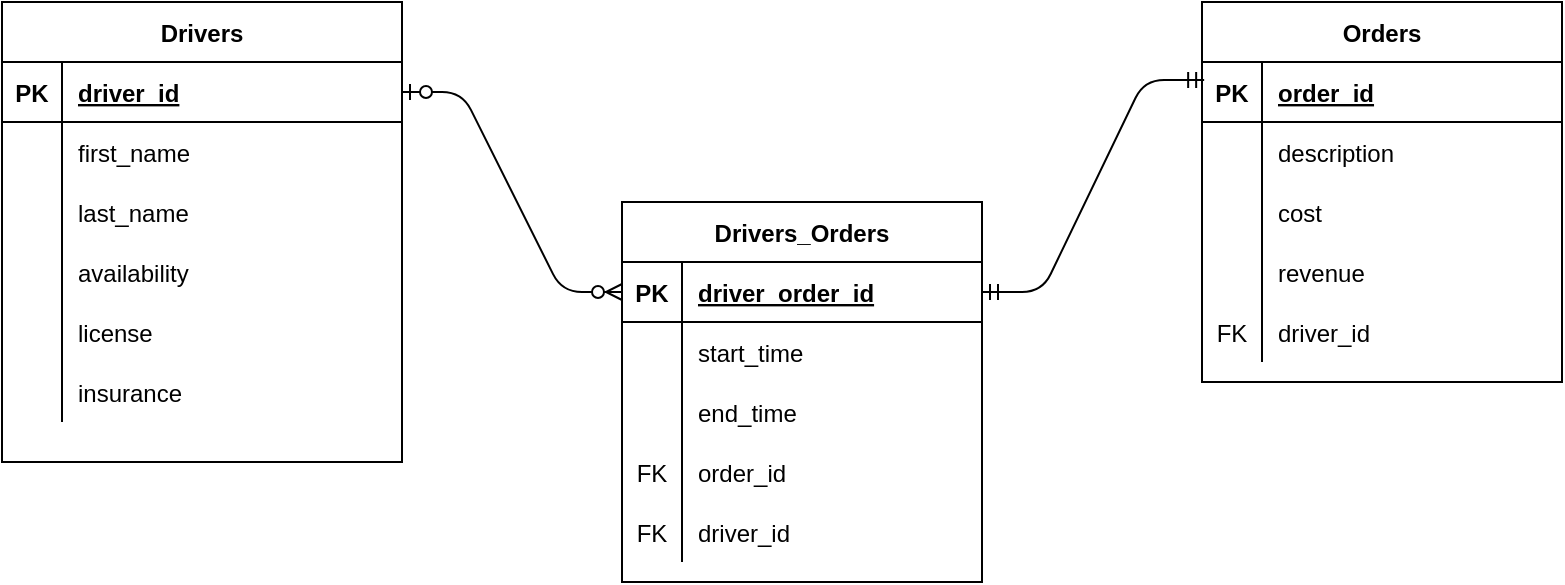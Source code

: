 <mxfile version="14.7.4" type="device"><diagram id="u9GWfNo14m1Sjud92afv" name="Page-1"><mxGraphModel dx="946" dy="532" grid="1" gridSize="10" guides="1" tooltips="1" connect="1" arrows="1" fold="1" page="1" pageScale="1" pageWidth="850" pageHeight="1100" math="0" shadow="0"><root><mxCell id="0"/><mxCell id="1" parent="0"/><mxCell id="5AgpU_B7CgP_R0MY7Zqt-16" value="Drivers" style="shape=table;startSize=30;container=1;collapsible=1;childLayout=tableLayout;fixedRows=1;rowLines=0;fontStyle=1;align=center;resizeLast=1;" vertex="1" parent="1"><mxGeometry x="40" y="80" width="200" height="230" as="geometry"/></mxCell><mxCell id="5AgpU_B7CgP_R0MY7Zqt-17" value="" style="shape=partialRectangle;collapsible=0;dropTarget=0;pointerEvents=0;fillColor=none;top=0;left=0;bottom=1;right=0;points=[[0,0.5],[1,0.5]];portConstraint=eastwest;" vertex="1" parent="5AgpU_B7CgP_R0MY7Zqt-16"><mxGeometry y="30" width="200" height="30" as="geometry"/></mxCell><mxCell id="5AgpU_B7CgP_R0MY7Zqt-18" value="PK" style="shape=partialRectangle;connectable=0;fillColor=none;top=0;left=0;bottom=0;right=0;fontStyle=1;overflow=hidden;" vertex="1" parent="5AgpU_B7CgP_R0MY7Zqt-17"><mxGeometry width="30" height="30" as="geometry"/></mxCell><mxCell id="5AgpU_B7CgP_R0MY7Zqt-19" value="driver_id" style="shape=partialRectangle;connectable=0;fillColor=none;top=0;left=0;bottom=0;right=0;align=left;spacingLeft=6;fontStyle=5;overflow=hidden;" vertex="1" parent="5AgpU_B7CgP_R0MY7Zqt-17"><mxGeometry x="30" width="170" height="30" as="geometry"/></mxCell><mxCell id="5AgpU_B7CgP_R0MY7Zqt-20" value="" style="shape=partialRectangle;collapsible=0;dropTarget=0;pointerEvents=0;fillColor=none;top=0;left=0;bottom=0;right=0;points=[[0,0.5],[1,0.5]];portConstraint=eastwest;" vertex="1" parent="5AgpU_B7CgP_R0MY7Zqt-16"><mxGeometry y="60" width="200" height="30" as="geometry"/></mxCell><mxCell id="5AgpU_B7CgP_R0MY7Zqt-21" value="" style="shape=partialRectangle;connectable=0;fillColor=none;top=0;left=0;bottom=0;right=0;editable=1;overflow=hidden;" vertex="1" parent="5AgpU_B7CgP_R0MY7Zqt-20"><mxGeometry width="30" height="30" as="geometry"/></mxCell><mxCell id="5AgpU_B7CgP_R0MY7Zqt-22" value="first_name" style="shape=partialRectangle;connectable=0;fillColor=none;top=0;left=0;bottom=0;right=0;align=left;spacingLeft=6;overflow=hidden;" vertex="1" parent="5AgpU_B7CgP_R0MY7Zqt-20"><mxGeometry x="30" width="170" height="30" as="geometry"/></mxCell><mxCell id="5AgpU_B7CgP_R0MY7Zqt-23" value="" style="shape=partialRectangle;collapsible=0;dropTarget=0;pointerEvents=0;fillColor=none;top=0;left=0;bottom=0;right=0;points=[[0,0.5],[1,0.5]];portConstraint=eastwest;" vertex="1" parent="5AgpU_B7CgP_R0MY7Zqt-16"><mxGeometry y="90" width="200" height="30" as="geometry"/></mxCell><mxCell id="5AgpU_B7CgP_R0MY7Zqt-24" value="" style="shape=partialRectangle;connectable=0;fillColor=none;top=0;left=0;bottom=0;right=0;editable=1;overflow=hidden;" vertex="1" parent="5AgpU_B7CgP_R0MY7Zqt-23"><mxGeometry width="30" height="30" as="geometry"/></mxCell><mxCell id="5AgpU_B7CgP_R0MY7Zqt-25" value="last_name" style="shape=partialRectangle;connectable=0;fillColor=none;top=0;left=0;bottom=0;right=0;align=left;spacingLeft=6;overflow=hidden;" vertex="1" parent="5AgpU_B7CgP_R0MY7Zqt-23"><mxGeometry x="30" width="170" height="30" as="geometry"/></mxCell><mxCell id="5AgpU_B7CgP_R0MY7Zqt-26" value="" style="shape=partialRectangle;collapsible=0;dropTarget=0;pointerEvents=0;fillColor=none;top=0;left=0;bottom=0;right=0;points=[[0,0.5],[1,0.5]];portConstraint=eastwest;" vertex="1" parent="5AgpU_B7CgP_R0MY7Zqt-16"><mxGeometry y="120" width="200" height="30" as="geometry"/></mxCell><mxCell id="5AgpU_B7CgP_R0MY7Zqt-27" value="" style="shape=partialRectangle;connectable=0;fillColor=none;top=0;left=0;bottom=0;right=0;editable=1;overflow=hidden;" vertex="1" parent="5AgpU_B7CgP_R0MY7Zqt-26"><mxGeometry width="30" height="30" as="geometry"/></mxCell><mxCell id="5AgpU_B7CgP_R0MY7Zqt-28" value="availability" style="shape=partialRectangle;connectable=0;fillColor=none;top=0;left=0;bottom=0;right=0;align=left;spacingLeft=6;overflow=hidden;" vertex="1" parent="5AgpU_B7CgP_R0MY7Zqt-26"><mxGeometry x="30" width="170" height="30" as="geometry"/></mxCell><mxCell id="5AgpU_B7CgP_R0MY7Zqt-81" value="" style="shape=partialRectangle;collapsible=0;dropTarget=0;pointerEvents=0;fillColor=none;top=0;left=0;bottom=0;right=0;points=[[0,0.5],[1,0.5]];portConstraint=eastwest;" vertex="1" parent="5AgpU_B7CgP_R0MY7Zqt-16"><mxGeometry y="150" width="200" height="30" as="geometry"/></mxCell><mxCell id="5AgpU_B7CgP_R0MY7Zqt-82" value="" style="shape=partialRectangle;connectable=0;fillColor=none;top=0;left=0;bottom=0;right=0;editable=1;overflow=hidden;" vertex="1" parent="5AgpU_B7CgP_R0MY7Zqt-81"><mxGeometry width="30" height="30" as="geometry"/></mxCell><mxCell id="5AgpU_B7CgP_R0MY7Zqt-83" value="license" style="shape=partialRectangle;connectable=0;fillColor=none;top=0;left=0;bottom=0;right=0;align=left;spacingLeft=6;overflow=hidden;" vertex="1" parent="5AgpU_B7CgP_R0MY7Zqt-81"><mxGeometry x="30" width="170" height="30" as="geometry"/></mxCell><mxCell id="5AgpU_B7CgP_R0MY7Zqt-100" value="" style="shape=partialRectangle;collapsible=0;dropTarget=0;pointerEvents=0;fillColor=none;top=0;left=0;bottom=0;right=0;points=[[0,0.5],[1,0.5]];portConstraint=eastwest;" vertex="1" parent="5AgpU_B7CgP_R0MY7Zqt-16"><mxGeometry y="180" width="200" height="30" as="geometry"/></mxCell><mxCell id="5AgpU_B7CgP_R0MY7Zqt-101" value="" style="shape=partialRectangle;connectable=0;fillColor=none;top=0;left=0;bottom=0;right=0;editable=1;overflow=hidden;" vertex="1" parent="5AgpU_B7CgP_R0MY7Zqt-100"><mxGeometry width="30" height="30" as="geometry"/></mxCell><mxCell id="5AgpU_B7CgP_R0MY7Zqt-102" value="insurance" style="shape=partialRectangle;connectable=0;fillColor=none;top=0;left=0;bottom=0;right=0;align=left;spacingLeft=6;overflow=hidden;" vertex="1" parent="5AgpU_B7CgP_R0MY7Zqt-100"><mxGeometry x="30" width="170" height="30" as="geometry"/></mxCell><mxCell id="5AgpU_B7CgP_R0MY7Zqt-29" value="Orders" style="shape=table;startSize=30;container=1;collapsible=1;childLayout=tableLayout;fixedRows=1;rowLines=0;fontStyle=1;align=center;resizeLast=1;" vertex="1" parent="1"><mxGeometry x="640" y="80" width="180" height="190" as="geometry"/></mxCell><mxCell id="5AgpU_B7CgP_R0MY7Zqt-30" value="" style="shape=partialRectangle;collapsible=0;dropTarget=0;pointerEvents=0;fillColor=none;top=0;left=0;bottom=1;right=0;points=[[0,0.5],[1,0.5]];portConstraint=eastwest;" vertex="1" parent="5AgpU_B7CgP_R0MY7Zqt-29"><mxGeometry y="30" width="180" height="30" as="geometry"/></mxCell><mxCell id="5AgpU_B7CgP_R0MY7Zqt-31" value="PK" style="shape=partialRectangle;connectable=0;fillColor=none;top=0;left=0;bottom=0;right=0;fontStyle=1;overflow=hidden;" vertex="1" parent="5AgpU_B7CgP_R0MY7Zqt-30"><mxGeometry width="30" height="30" as="geometry"/></mxCell><mxCell id="5AgpU_B7CgP_R0MY7Zqt-32" value="order_id" style="shape=partialRectangle;connectable=0;fillColor=none;top=0;left=0;bottom=0;right=0;align=left;spacingLeft=6;fontStyle=5;overflow=hidden;" vertex="1" parent="5AgpU_B7CgP_R0MY7Zqt-30"><mxGeometry x="30" width="150" height="30" as="geometry"/></mxCell><mxCell id="5AgpU_B7CgP_R0MY7Zqt-33" value="" style="shape=partialRectangle;collapsible=0;dropTarget=0;pointerEvents=0;fillColor=none;top=0;left=0;bottom=0;right=0;points=[[0,0.5],[1,0.5]];portConstraint=eastwest;" vertex="1" parent="5AgpU_B7CgP_R0MY7Zqt-29"><mxGeometry y="60" width="180" height="30" as="geometry"/></mxCell><mxCell id="5AgpU_B7CgP_R0MY7Zqt-34" value="" style="shape=partialRectangle;connectable=0;fillColor=none;top=0;left=0;bottom=0;right=0;editable=1;overflow=hidden;" vertex="1" parent="5AgpU_B7CgP_R0MY7Zqt-33"><mxGeometry width="30" height="30" as="geometry"/></mxCell><mxCell id="5AgpU_B7CgP_R0MY7Zqt-35" value="description" style="shape=partialRectangle;connectable=0;fillColor=none;top=0;left=0;bottom=0;right=0;align=left;spacingLeft=6;overflow=hidden;" vertex="1" parent="5AgpU_B7CgP_R0MY7Zqt-33"><mxGeometry x="30" width="150" height="30" as="geometry"/></mxCell><mxCell id="5AgpU_B7CgP_R0MY7Zqt-36" value="" style="shape=partialRectangle;collapsible=0;dropTarget=0;pointerEvents=0;fillColor=none;top=0;left=0;bottom=0;right=0;points=[[0,0.5],[1,0.5]];portConstraint=eastwest;" vertex="1" parent="5AgpU_B7CgP_R0MY7Zqt-29"><mxGeometry y="90" width="180" height="30" as="geometry"/></mxCell><mxCell id="5AgpU_B7CgP_R0MY7Zqt-37" value="" style="shape=partialRectangle;connectable=0;fillColor=none;top=0;left=0;bottom=0;right=0;editable=1;overflow=hidden;" vertex="1" parent="5AgpU_B7CgP_R0MY7Zqt-36"><mxGeometry width="30" height="30" as="geometry"/></mxCell><mxCell id="5AgpU_B7CgP_R0MY7Zqt-38" value="cost" style="shape=partialRectangle;connectable=0;fillColor=none;top=0;left=0;bottom=0;right=0;align=left;spacingLeft=6;overflow=hidden;" vertex="1" parent="5AgpU_B7CgP_R0MY7Zqt-36"><mxGeometry x="30" width="150" height="30" as="geometry"/></mxCell><mxCell id="5AgpU_B7CgP_R0MY7Zqt-39" value="" style="shape=partialRectangle;collapsible=0;dropTarget=0;pointerEvents=0;fillColor=none;top=0;left=0;bottom=0;right=0;points=[[0,0.5],[1,0.5]];portConstraint=eastwest;" vertex="1" parent="5AgpU_B7CgP_R0MY7Zqt-29"><mxGeometry y="120" width="180" height="30" as="geometry"/></mxCell><mxCell id="5AgpU_B7CgP_R0MY7Zqt-40" value="" style="shape=partialRectangle;connectable=0;fillColor=none;top=0;left=0;bottom=0;right=0;editable=1;overflow=hidden;" vertex="1" parent="5AgpU_B7CgP_R0MY7Zqt-39"><mxGeometry width="30" height="30" as="geometry"/></mxCell><mxCell id="5AgpU_B7CgP_R0MY7Zqt-41" value="revenue" style="shape=partialRectangle;connectable=0;fillColor=none;top=0;left=0;bottom=0;right=0;align=left;spacingLeft=6;overflow=hidden;" vertex="1" parent="5AgpU_B7CgP_R0MY7Zqt-39"><mxGeometry x="30" width="150" height="30" as="geometry"/></mxCell><mxCell id="5AgpU_B7CgP_R0MY7Zqt-42" value="" style="shape=partialRectangle;collapsible=0;dropTarget=0;pointerEvents=0;fillColor=none;top=0;left=0;bottom=0;right=0;points=[[0,0.5],[1,0.5]];portConstraint=eastwest;" vertex="1" parent="5AgpU_B7CgP_R0MY7Zqt-29"><mxGeometry y="150" width="180" height="30" as="geometry"/></mxCell><mxCell id="5AgpU_B7CgP_R0MY7Zqt-43" value="FK" style="shape=partialRectangle;connectable=0;fillColor=none;top=0;left=0;bottom=0;right=0;editable=1;overflow=hidden;" vertex="1" parent="5AgpU_B7CgP_R0MY7Zqt-42"><mxGeometry width="30" height="30" as="geometry"/></mxCell><mxCell id="5AgpU_B7CgP_R0MY7Zqt-44" value="driver_id" style="shape=partialRectangle;connectable=0;fillColor=none;top=0;left=0;bottom=0;right=0;align=left;spacingLeft=6;overflow=hidden;" vertex="1" parent="5AgpU_B7CgP_R0MY7Zqt-42"><mxGeometry x="30" width="150" height="30" as="geometry"/></mxCell><mxCell id="5AgpU_B7CgP_R0MY7Zqt-65" value="Drivers_Orders" style="shape=table;startSize=30;container=1;collapsible=1;childLayout=tableLayout;fixedRows=1;rowLines=0;fontStyle=1;align=center;resizeLast=1;" vertex="1" parent="1"><mxGeometry x="350" y="180" width="180" height="190" as="geometry"/></mxCell><mxCell id="5AgpU_B7CgP_R0MY7Zqt-66" value="" style="shape=partialRectangle;collapsible=0;dropTarget=0;pointerEvents=0;fillColor=none;top=0;left=0;bottom=1;right=0;points=[[0,0.5],[1,0.5]];portConstraint=eastwest;" vertex="1" parent="5AgpU_B7CgP_R0MY7Zqt-65"><mxGeometry y="30" width="180" height="30" as="geometry"/></mxCell><mxCell id="5AgpU_B7CgP_R0MY7Zqt-67" value="PK" style="shape=partialRectangle;connectable=0;fillColor=none;top=0;left=0;bottom=0;right=0;fontStyle=1;overflow=hidden;" vertex="1" parent="5AgpU_B7CgP_R0MY7Zqt-66"><mxGeometry width="30" height="30" as="geometry"/></mxCell><mxCell id="5AgpU_B7CgP_R0MY7Zqt-68" value="driver_order_id" style="shape=partialRectangle;connectable=0;fillColor=none;top=0;left=0;bottom=0;right=0;align=left;spacingLeft=6;fontStyle=5;overflow=hidden;" vertex="1" parent="5AgpU_B7CgP_R0MY7Zqt-66"><mxGeometry x="30" width="150" height="30" as="geometry"/></mxCell><mxCell id="5AgpU_B7CgP_R0MY7Zqt-69" value="" style="shape=partialRectangle;collapsible=0;dropTarget=0;pointerEvents=0;fillColor=none;top=0;left=0;bottom=0;right=0;points=[[0,0.5],[1,0.5]];portConstraint=eastwest;" vertex="1" parent="5AgpU_B7CgP_R0MY7Zqt-65"><mxGeometry y="60" width="180" height="30" as="geometry"/></mxCell><mxCell id="5AgpU_B7CgP_R0MY7Zqt-70" value="" style="shape=partialRectangle;connectable=0;fillColor=none;top=0;left=0;bottom=0;right=0;editable=1;overflow=hidden;" vertex="1" parent="5AgpU_B7CgP_R0MY7Zqt-69"><mxGeometry width="30" height="30" as="geometry"/></mxCell><mxCell id="5AgpU_B7CgP_R0MY7Zqt-71" value="start_time" style="shape=partialRectangle;connectable=0;fillColor=none;top=0;left=0;bottom=0;right=0;align=left;spacingLeft=6;overflow=hidden;" vertex="1" parent="5AgpU_B7CgP_R0MY7Zqt-69"><mxGeometry x="30" width="150" height="30" as="geometry"/></mxCell><mxCell id="5AgpU_B7CgP_R0MY7Zqt-72" value="" style="shape=partialRectangle;collapsible=0;dropTarget=0;pointerEvents=0;fillColor=none;top=0;left=0;bottom=0;right=0;points=[[0,0.5],[1,0.5]];portConstraint=eastwest;" vertex="1" parent="5AgpU_B7CgP_R0MY7Zqt-65"><mxGeometry y="90" width="180" height="30" as="geometry"/></mxCell><mxCell id="5AgpU_B7CgP_R0MY7Zqt-73" value="" style="shape=partialRectangle;connectable=0;fillColor=none;top=0;left=0;bottom=0;right=0;editable=1;overflow=hidden;" vertex="1" parent="5AgpU_B7CgP_R0MY7Zqt-72"><mxGeometry width="30" height="30" as="geometry"/></mxCell><mxCell id="5AgpU_B7CgP_R0MY7Zqt-74" value="end_time" style="shape=partialRectangle;connectable=0;fillColor=none;top=0;left=0;bottom=0;right=0;align=left;spacingLeft=6;overflow=hidden;" vertex="1" parent="5AgpU_B7CgP_R0MY7Zqt-72"><mxGeometry x="30" width="150" height="30" as="geometry"/></mxCell><mxCell id="5AgpU_B7CgP_R0MY7Zqt-75" value="" style="shape=partialRectangle;collapsible=0;dropTarget=0;pointerEvents=0;fillColor=none;top=0;left=0;bottom=0;right=0;points=[[0,0.5],[1,0.5]];portConstraint=eastwest;" vertex="1" parent="5AgpU_B7CgP_R0MY7Zqt-65"><mxGeometry y="120" width="180" height="30" as="geometry"/></mxCell><mxCell id="5AgpU_B7CgP_R0MY7Zqt-76" value="FK" style="shape=partialRectangle;connectable=0;fillColor=none;top=0;left=0;bottom=0;right=0;editable=1;overflow=hidden;" vertex="1" parent="5AgpU_B7CgP_R0MY7Zqt-75"><mxGeometry width="30" height="30" as="geometry"/></mxCell><mxCell id="5AgpU_B7CgP_R0MY7Zqt-77" value="order_id" style="shape=partialRectangle;connectable=0;fillColor=none;top=0;left=0;bottom=0;right=0;align=left;spacingLeft=6;overflow=hidden;" vertex="1" parent="5AgpU_B7CgP_R0MY7Zqt-75"><mxGeometry x="30" width="150" height="30" as="geometry"/></mxCell><mxCell id="5AgpU_B7CgP_R0MY7Zqt-78" value="" style="shape=partialRectangle;collapsible=0;dropTarget=0;pointerEvents=0;fillColor=none;top=0;left=0;bottom=0;right=0;points=[[0,0.5],[1,0.5]];portConstraint=eastwest;" vertex="1" parent="5AgpU_B7CgP_R0MY7Zqt-65"><mxGeometry y="150" width="180" height="30" as="geometry"/></mxCell><mxCell id="5AgpU_B7CgP_R0MY7Zqt-79" value="FK" style="shape=partialRectangle;connectable=0;fillColor=none;top=0;left=0;bottom=0;right=0;editable=1;overflow=hidden;" vertex="1" parent="5AgpU_B7CgP_R0MY7Zqt-78"><mxGeometry width="30" height="30" as="geometry"/></mxCell><mxCell id="5AgpU_B7CgP_R0MY7Zqt-80" value="driver_id" style="shape=partialRectangle;connectable=0;fillColor=none;top=0;left=0;bottom=0;right=0;align=left;spacingLeft=6;overflow=hidden;" vertex="1" parent="5AgpU_B7CgP_R0MY7Zqt-78"><mxGeometry x="30" width="150" height="30" as="geometry"/></mxCell><mxCell id="5AgpU_B7CgP_R0MY7Zqt-106" value="" style="edgeStyle=entityRelationEdgeStyle;fontSize=12;html=1;endArrow=ERzeroToMany;startArrow=ERzeroToOne;exitX=1;exitY=0.5;exitDx=0;exitDy=0;entryX=0;entryY=0.5;entryDx=0;entryDy=0;" edge="1" parent="1" source="5AgpU_B7CgP_R0MY7Zqt-17" target="5AgpU_B7CgP_R0MY7Zqt-66"><mxGeometry width="100" height="100" relative="1" as="geometry"><mxPoint x="370" y="330" as="sourcePoint"/><mxPoint x="470" y="230" as="targetPoint"/></mxGeometry></mxCell><mxCell id="5AgpU_B7CgP_R0MY7Zqt-108" value="" style="edgeStyle=entityRelationEdgeStyle;fontSize=12;html=1;endArrow=ERmandOne;startArrow=ERmandOne;strokeColor=#000000;entryX=0.006;entryY=0.3;entryDx=0;entryDy=0;entryPerimeter=0;exitX=1;exitY=0.5;exitDx=0;exitDy=0;" edge="1" parent="1" source="5AgpU_B7CgP_R0MY7Zqt-66" target="5AgpU_B7CgP_R0MY7Zqt-30"><mxGeometry width="100" height="100" relative="1" as="geometry"><mxPoint x="370" y="300" as="sourcePoint"/><mxPoint x="470" y="200" as="targetPoint"/></mxGeometry></mxCell></root></mxGraphModel></diagram></mxfile>
